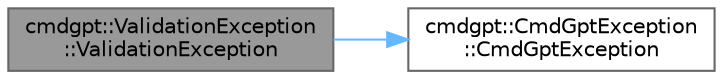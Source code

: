 digraph "cmdgpt::ValidationException::ValidationException"
{
 // LATEX_PDF_SIZE
  bgcolor="transparent";
  edge [fontname=Helvetica,fontsize=10,labelfontname=Helvetica,labelfontsize=10];
  node [fontname=Helvetica,fontsize=10,shape=box,height=0.2,width=0.4];
  rankdir="LR";
  Node1 [id="Node000001",label="cmdgpt::ValidationException\l::ValidationException",height=0.2,width=0.4,color="gray40", fillcolor="grey60", style="filled", fontcolor="black",tooltip=" "];
  Node1 -> Node2 [id="edge1_Node000001_Node000002",color="steelblue1",style="solid",tooltip=" "];
  Node2 [id="Node000002",label="cmdgpt::CmdGptException\l::CmdGptException",height=0.2,width=0.4,color="grey40", fillcolor="white", style="filled",URL="$d5/d1d/classcmdgpt_1_1CmdGptException.html#a34b6293f0db0efe97a607bbf5f0b4256",tooltip=" "];
}
